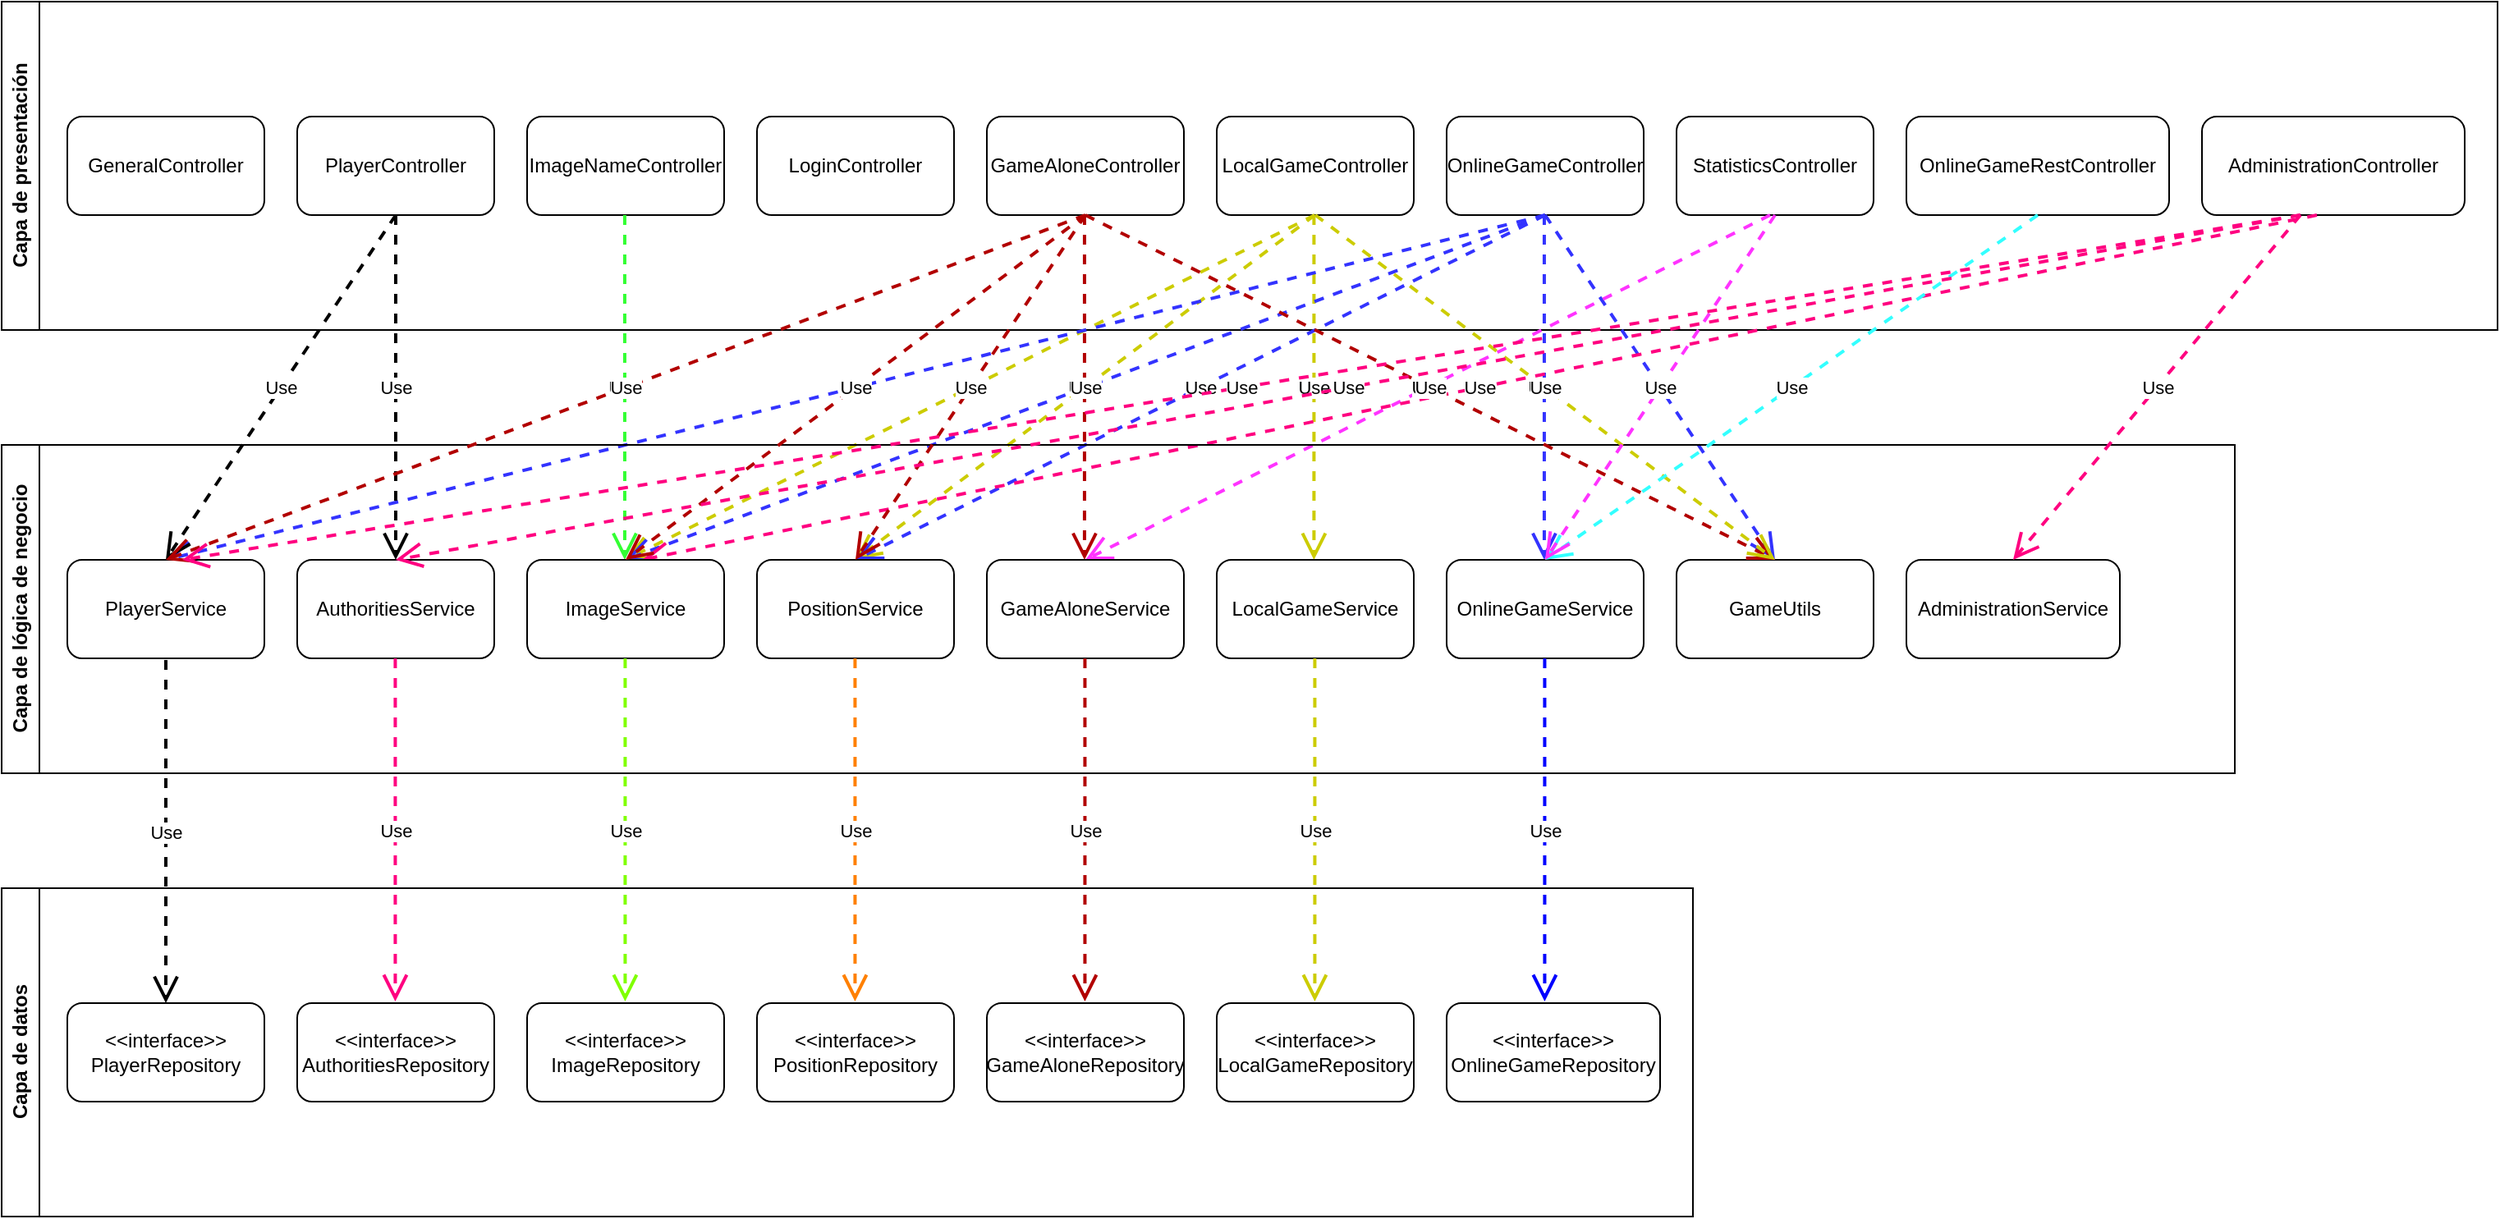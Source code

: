 <mxfile version="22.1.3" type="device">
  <diagram name="Page-1" id="RwcH2viSX8Trxh6hdTxV">
    <mxGraphModel dx="1706" dy="1123" grid="1" gridSize="10" guides="1" tooltips="1" connect="1" arrows="1" fold="1" page="1" pageScale="1" pageWidth="827" pageHeight="1169" math="0" shadow="0">
      <root>
        <mxCell id="0" />
        <mxCell id="1" parent="0" />
        <mxCell id="tiDOOTp6scsUZtJpaGUj-1" value="&lt;div&gt;Capa de presentación&lt;/div&gt;" style="swimlane;horizontal=0;whiteSpace=wrap;html=1;startSize=23;" parent="1" vertex="1">
          <mxGeometry x="50" y="30" width="1520" height="200" as="geometry" />
        </mxCell>
        <mxCell id="tiDOOTp6scsUZtJpaGUj-2" value="GeneralController" style="rounded=1;whiteSpace=wrap;html=1;" parent="tiDOOTp6scsUZtJpaGUj-1" vertex="1">
          <mxGeometry x="40" y="70" width="120" height="60" as="geometry" />
        </mxCell>
        <mxCell id="tiDOOTp6scsUZtJpaGUj-4" value="PlayerController" style="rounded=1;whiteSpace=wrap;html=1;" parent="tiDOOTp6scsUZtJpaGUj-1" vertex="1">
          <mxGeometry x="180" y="70" width="120" height="60" as="geometry" />
        </mxCell>
        <mxCell id="tiDOOTp6scsUZtJpaGUj-5" value="LoginController" style="rounded=1;whiteSpace=wrap;html=1;" parent="tiDOOTp6scsUZtJpaGUj-1" vertex="1">
          <mxGeometry x="460" y="70" width="120" height="60" as="geometry" />
        </mxCell>
        <mxCell id="tiDOOTp6scsUZtJpaGUj-6" value="GameAloneController" style="rounded=1;whiteSpace=wrap;html=1;" parent="tiDOOTp6scsUZtJpaGUj-1" vertex="1">
          <mxGeometry x="600" y="70" width="120" height="60" as="geometry" />
        </mxCell>
        <mxCell id="tiDOOTp6scsUZtJpaGUj-7" value="LocalGameController" style="rounded=1;whiteSpace=wrap;html=1;" parent="tiDOOTp6scsUZtJpaGUj-1" vertex="1">
          <mxGeometry x="740" y="70" width="120" height="60" as="geometry" />
        </mxCell>
        <mxCell id="tiDOOTp6scsUZtJpaGUj-8" value="OnlineGameController" style="rounded=1;whiteSpace=wrap;html=1;" parent="tiDOOTp6scsUZtJpaGUj-1" vertex="1">
          <mxGeometry x="880" y="70" width="120" height="60" as="geometry" />
        </mxCell>
        <mxCell id="tiDOOTp6scsUZtJpaGUj-18" value="StatisticsController" style="rounded=1;whiteSpace=wrap;html=1;" parent="tiDOOTp6scsUZtJpaGUj-1" vertex="1">
          <mxGeometry x="1020" y="70" width="120" height="60" as="geometry" />
        </mxCell>
        <mxCell id="tiDOOTp6scsUZtJpaGUj-29" value="OnlineGameRestController" style="rounded=1;whiteSpace=wrap;html=1;" parent="tiDOOTp6scsUZtJpaGUj-1" vertex="1">
          <mxGeometry x="1160" y="70" width="160" height="60" as="geometry" />
        </mxCell>
        <mxCell id="tiDOOTp6scsUZtJpaGUj-3" value="ImageNameController" style="rounded=1;whiteSpace=wrap;html=1;" parent="tiDOOTp6scsUZtJpaGUj-1" vertex="1">
          <mxGeometry x="320" y="70" width="120" height="60" as="geometry" />
        </mxCell>
        <mxCell id="tiDOOTp6scsUZtJpaGUj-51" value="Use" style="endArrow=open;endSize=12;dashed=1;html=1;rounded=0;exitX=0.5;exitY=1;exitDx=0;exitDy=0;entryX=0.5;entryY=0;entryDx=0;entryDy=0;strokeWidth=2;fillColor=#60a917;strokeColor=#33FF33;" parent="tiDOOTp6scsUZtJpaGUj-1" edge="1">
          <mxGeometry width="160" relative="1" as="geometry">
            <mxPoint x="379.47" y="130" as="sourcePoint" />
            <mxPoint x="379.47" y="340" as="targetPoint" />
          </mxGeometry>
        </mxCell>
        <mxCell id="tiDOOTp6scsUZtJpaGUj-52" value="Use" style="endArrow=open;endSize=12;dashed=1;html=1;rounded=0;exitX=0.5;exitY=1;exitDx=0;exitDy=0;entryX=0.5;entryY=0;entryDx=0;entryDy=0;strokeWidth=2;fillColor=#e51400;strokeColor=#B20000;" parent="tiDOOTp6scsUZtJpaGUj-1" edge="1">
          <mxGeometry width="160" relative="1" as="geometry">
            <mxPoint x="659.47" y="130" as="sourcePoint" />
            <mxPoint x="659.47" y="340" as="targetPoint" />
          </mxGeometry>
        </mxCell>
        <mxCell id="tiDOOTp6scsUZtJpaGUj-57" value="Use" style="endArrow=open;endSize=12;dashed=1;html=1;rounded=0;exitX=0.5;exitY=1;exitDx=0;exitDy=0;entryX=0.5;entryY=0;entryDx=0;entryDy=0;strokeWidth=2;strokeColor=#CCCC00;fillColor=#fff2cc;gradientColor=#ffd966;" parent="tiDOOTp6scsUZtJpaGUj-1" edge="1">
          <mxGeometry width="160" relative="1" as="geometry">
            <mxPoint x="799.21" y="130" as="sourcePoint" />
            <mxPoint x="799.21" y="340" as="targetPoint" />
          </mxGeometry>
        </mxCell>
        <mxCell id="tiDOOTp6scsUZtJpaGUj-58" value="Use" style="endArrow=open;endSize=12;dashed=1;html=1;rounded=0;entryX=0.5;entryY=0;entryDx=0;entryDy=0;strokeWidth=2;strokeColor=#CCCC00;fillColor=#fff2cc;gradientColor=#ffd966;" parent="tiDOOTp6scsUZtJpaGUj-1" edge="1">
          <mxGeometry width="160" relative="1" as="geometry">
            <mxPoint x="799.74" y="130" as="sourcePoint" />
            <mxPoint x="519.74" y="340" as="targetPoint" />
          </mxGeometry>
        </mxCell>
        <mxCell id="tiDOOTp6scsUZtJpaGUj-60" value="Use" style="endArrow=open;endSize=12;dashed=1;html=1;rounded=0;strokeWidth=2;fillColor=#fff2cc;strokeColor=#CCCC00;gradientColor=#ffd966;" parent="tiDOOTp6scsUZtJpaGUj-1" edge="1">
          <mxGeometry width="160" relative="1" as="geometry">
            <mxPoint x="799.74" y="130" as="sourcePoint" />
            <mxPoint x="380" y="340" as="targetPoint" />
          </mxGeometry>
        </mxCell>
        <mxCell id="tiDOOTp6scsUZtJpaGUj-62" value="Use" style="endArrow=open;endSize=12;dashed=1;html=1;rounded=0;exitX=0.5;exitY=1;exitDx=0;exitDy=0;entryX=0.5;entryY=0;entryDx=0;entryDy=0;strokeWidth=2;strokeColor=#3333FF;" parent="tiDOOTp6scsUZtJpaGUj-1" edge="1">
          <mxGeometry width="160" relative="1" as="geometry">
            <mxPoint x="939.47" y="130" as="sourcePoint" />
            <mxPoint x="939.47" y="340" as="targetPoint" />
          </mxGeometry>
        </mxCell>
        <mxCell id="tiDOOTp6scsUZtJpaGUj-63" value="Use" style="endArrow=open;endSize=12;dashed=1;html=1;rounded=0;entryX=0.5;entryY=0;entryDx=0;entryDy=0;strokeWidth=2;strokeColor=#3333FF;" parent="tiDOOTp6scsUZtJpaGUj-1" target="tiDOOTp6scsUZtJpaGUj-10" edge="1">
          <mxGeometry width="160" relative="1" as="geometry">
            <mxPoint x="940" y="130" as="sourcePoint" />
            <mxPoint x="660" y="340" as="targetPoint" />
          </mxGeometry>
        </mxCell>
        <mxCell id="tiDOOTp6scsUZtJpaGUj-64" value="Use" style="endArrow=open;endSize=12;dashed=1;html=1;rounded=0;strokeWidth=2;strokeColor=#3333FF;" parent="tiDOOTp6scsUZtJpaGUj-1" edge="1">
          <mxGeometry width="160" relative="1" as="geometry">
            <mxPoint x="940" y="130" as="sourcePoint" />
            <mxPoint x="380" y="340" as="targetPoint" />
          </mxGeometry>
        </mxCell>
        <mxCell id="tiDOOTp6scsUZtJpaGUj-65" value="Use" style="endArrow=open;endSize=12;dashed=1;html=1;rounded=0;strokeWidth=2;strokeColor=#3333FF;" parent="tiDOOTp6scsUZtJpaGUj-1" edge="1">
          <mxGeometry width="160" relative="1" as="geometry">
            <mxPoint x="940" y="130" as="sourcePoint" />
            <mxPoint x="520" y="340" as="targetPoint" />
          </mxGeometry>
        </mxCell>
        <mxCell id="tiDOOTp6scsUZtJpaGUj-66" value="Use" style="endArrow=open;endSize=12;dashed=1;html=1;rounded=0;strokeWidth=2;strokeColor=#3333FF;" parent="tiDOOTp6scsUZtJpaGUj-1" edge="1">
          <mxGeometry width="160" relative="1" as="geometry">
            <mxPoint x="940" y="130" as="sourcePoint" />
            <mxPoint x="1080" y="340" as="targetPoint" />
          </mxGeometry>
        </mxCell>
        <mxCell id="tiDOOTp6scsUZtJpaGUj-68" value="Use" style="endArrow=open;endSize=12;dashed=1;html=1;rounded=0;exitX=0.5;exitY=1;exitDx=0;exitDy=0;entryX=0.5;entryY=0;entryDx=0;entryDy=0;strokeWidth=2;strokeColor=#FF33FF;" parent="tiDOOTp6scsUZtJpaGUj-1" target="tiDOOTp6scsUZtJpaGUj-14" edge="1">
          <mxGeometry width="160" relative="1" as="geometry">
            <mxPoint x="1077" y="130" as="sourcePoint" />
            <mxPoint x="777" y="340" as="targetPoint" />
          </mxGeometry>
        </mxCell>
        <mxCell id="jzG2aHFafOdur39_kpqb-1" value="&lt;div&gt;AdministrationController&lt;/div&gt;" style="rounded=1;whiteSpace=wrap;html=1;" vertex="1" parent="tiDOOTp6scsUZtJpaGUj-1">
          <mxGeometry x="1340" y="70" width="160" height="60" as="geometry" />
        </mxCell>
        <mxCell id="jzG2aHFafOdur39_kpqb-3" value="Use" style="endArrow=open;endSize=12;dashed=1;html=1;rounded=0;exitX=0.5;exitY=1;exitDx=0;exitDy=0;strokeWidth=2;strokeColor=#FF0080;" edge="1" parent="tiDOOTp6scsUZtJpaGUj-1">
          <mxGeometry width="160" relative="1" as="geometry">
            <mxPoint x="1410" y="130" as="sourcePoint" />
            <mxPoint x="390" y="340" as="targetPoint" />
          </mxGeometry>
        </mxCell>
        <mxCell id="tiDOOTp6scsUZtJpaGUj-9" value="&lt;div&gt;Capa de lógica de negocio&lt;/div&gt;" style="swimlane;horizontal=0;whiteSpace=wrap;html=1;startSize=23;" parent="1" vertex="1">
          <mxGeometry x="50" y="300" width="1360" height="200" as="geometry" />
        </mxCell>
        <mxCell id="tiDOOTp6scsUZtJpaGUj-10" value="PlayerService" style="rounded=1;whiteSpace=wrap;html=1;" parent="tiDOOTp6scsUZtJpaGUj-9" vertex="1">
          <mxGeometry x="40" y="70" width="120" height="60" as="geometry" />
        </mxCell>
        <mxCell id="tiDOOTp6scsUZtJpaGUj-11" value="AuthoritiesService" style="rounded=1;whiteSpace=wrap;html=1;" parent="tiDOOTp6scsUZtJpaGUj-9" vertex="1">
          <mxGeometry x="180" y="70" width="120" height="60" as="geometry" />
        </mxCell>
        <mxCell id="tiDOOTp6scsUZtJpaGUj-12" value="ImageService" style="rounded=1;whiteSpace=wrap;html=1;" parent="tiDOOTp6scsUZtJpaGUj-9" vertex="1">
          <mxGeometry x="320" y="70" width="120" height="60" as="geometry" />
        </mxCell>
        <mxCell id="tiDOOTp6scsUZtJpaGUj-13" value="PositionService" style="rounded=1;whiteSpace=wrap;html=1;" parent="tiDOOTp6scsUZtJpaGUj-9" vertex="1">
          <mxGeometry x="460" y="70" width="120" height="60" as="geometry" />
        </mxCell>
        <mxCell id="tiDOOTp6scsUZtJpaGUj-14" value="GameAloneService" style="rounded=1;whiteSpace=wrap;html=1;" parent="tiDOOTp6scsUZtJpaGUj-9" vertex="1">
          <mxGeometry x="600" y="70" width="120" height="60" as="geometry" />
        </mxCell>
        <mxCell id="tiDOOTp6scsUZtJpaGUj-15" value="LocalGameService" style="rounded=1;whiteSpace=wrap;html=1;" parent="tiDOOTp6scsUZtJpaGUj-9" vertex="1">
          <mxGeometry x="740" y="70" width="120" height="60" as="geometry" />
        </mxCell>
        <mxCell id="tiDOOTp6scsUZtJpaGUj-16" value="OnlineGameService" style="rounded=1;whiteSpace=wrap;html=1;" parent="tiDOOTp6scsUZtJpaGUj-9" vertex="1">
          <mxGeometry x="880" y="70" width="120" height="60" as="geometry" />
        </mxCell>
        <mxCell id="tiDOOTp6scsUZtJpaGUj-17" value="GameUtils" style="rounded=1;whiteSpace=wrap;html=1;" parent="tiDOOTp6scsUZtJpaGUj-9" vertex="1">
          <mxGeometry x="1020" y="70" width="120" height="60" as="geometry" />
        </mxCell>
        <mxCell id="tiDOOTp6scsUZtJpaGUj-31" value="Use" style="endArrow=open;endSize=12;dashed=1;html=1;rounded=0;exitX=0.408;exitY=1.017;exitDx=0;exitDy=0;exitPerimeter=0;strokeWidth=2;strokeColor=#FF0080;" parent="tiDOOTp6scsUZtJpaGUj-9" edge="1">
          <mxGeometry width="160" relative="1" as="geometry">
            <mxPoint x="239.72" y="130" as="sourcePoint" />
            <mxPoint x="239.72" y="338.98" as="targetPoint" />
          </mxGeometry>
        </mxCell>
        <mxCell id="tiDOOTp6scsUZtJpaGUj-32" value="Use" style="endArrow=open;endSize=12;dashed=1;html=1;rounded=0;exitX=0.408;exitY=1.017;exitDx=0;exitDy=0;exitPerimeter=0;strokeWidth=2;strokeColor=#80FF00;" parent="tiDOOTp6scsUZtJpaGUj-9" edge="1">
          <mxGeometry width="160" relative="1" as="geometry">
            <mxPoint x="379.72" y="130" as="sourcePoint" />
            <mxPoint x="379.72" y="338.98" as="targetPoint" />
          </mxGeometry>
        </mxCell>
        <mxCell id="tiDOOTp6scsUZtJpaGUj-33" value="Use" style="endArrow=open;endSize=12;dashed=1;html=1;rounded=0;exitX=0.408;exitY=1.017;exitDx=0;exitDy=0;exitPerimeter=0;strokeWidth=2;strokeColor=#FF8000;" parent="tiDOOTp6scsUZtJpaGUj-9" edge="1">
          <mxGeometry width="160" relative="1" as="geometry">
            <mxPoint x="519.72" y="130" as="sourcePoint" />
            <mxPoint x="519.72" y="338.98" as="targetPoint" />
          </mxGeometry>
        </mxCell>
        <mxCell id="tiDOOTp6scsUZtJpaGUj-46" value="Use" style="endArrow=open;endSize=12;dashed=1;html=1;rounded=0;exitX=0.408;exitY=1.017;exitDx=0;exitDy=0;exitPerimeter=0;strokeWidth=2;fillColor=#e51400;strokeColor=#B20000;" parent="tiDOOTp6scsUZtJpaGUj-9" edge="1">
          <mxGeometry width="160" relative="1" as="geometry">
            <mxPoint x="659.72" y="130" as="sourcePoint" />
            <mxPoint x="659.72" y="338.98" as="targetPoint" />
          </mxGeometry>
        </mxCell>
        <mxCell id="tiDOOTp6scsUZtJpaGUj-47" value="Use" style="endArrow=open;endSize=12;dashed=1;html=1;rounded=0;exitX=0.408;exitY=1.017;exitDx=0;exitDy=0;exitPerimeter=0;strokeWidth=2;strokeColor=#CCCC00;" parent="tiDOOTp6scsUZtJpaGUj-9" edge="1">
          <mxGeometry width="160" relative="1" as="geometry">
            <mxPoint x="799.72" y="130" as="sourcePoint" />
            <mxPoint x="799.72" y="338.98" as="targetPoint" />
          </mxGeometry>
        </mxCell>
        <mxCell id="tiDOOTp6scsUZtJpaGUj-48" value="Use" style="endArrow=open;endSize=12;dashed=1;html=1;rounded=0;exitX=0.408;exitY=1.017;exitDx=0;exitDy=0;exitPerimeter=0;strokeWidth=2;strokeColor=#0000FF;" parent="tiDOOTp6scsUZtJpaGUj-9" edge="1">
          <mxGeometry width="160" relative="1" as="geometry">
            <mxPoint x="939.72" y="130" as="sourcePoint" />
            <mxPoint x="939.72" y="338.98" as="targetPoint" />
          </mxGeometry>
        </mxCell>
        <mxCell id="jzG2aHFafOdur39_kpqb-2" value="AdministrationService" style="rounded=1;whiteSpace=wrap;html=1;" vertex="1" parent="tiDOOTp6scsUZtJpaGUj-9">
          <mxGeometry x="1160" y="70" width="130" height="60" as="geometry" />
        </mxCell>
        <mxCell id="tiDOOTp6scsUZtJpaGUj-20" value="Capa de datos" style="swimlane;horizontal=0;whiteSpace=wrap;html=1;startSize=23;" parent="1" vertex="1">
          <mxGeometry x="50" y="570" width="1030" height="200" as="geometry" />
        </mxCell>
        <mxCell id="tiDOOTp6scsUZtJpaGUj-21" value="&lt;div&gt;&amp;lt;&amp;lt;interface&amp;gt;&amp;gt;&lt;/div&gt;&lt;div&gt;PlayerRepository&lt;/div&gt;" style="rounded=1;whiteSpace=wrap;html=1;" parent="tiDOOTp6scsUZtJpaGUj-20" vertex="1">
          <mxGeometry x="40" y="70" width="120" height="60" as="geometry" />
        </mxCell>
        <mxCell id="tiDOOTp6scsUZtJpaGUj-22" value="&lt;div&gt;&amp;lt;&amp;lt;interface&amp;gt;&amp;gt;&lt;/div&gt;&lt;div&gt;AuthoritiesRepository&lt;/div&gt;" style="rounded=1;whiteSpace=wrap;html=1;" parent="tiDOOTp6scsUZtJpaGUj-20" vertex="1">
          <mxGeometry x="180" y="70" width="120" height="60" as="geometry" />
        </mxCell>
        <mxCell id="tiDOOTp6scsUZtJpaGUj-23" value="&lt;div&gt;&amp;lt;&amp;lt;interface&amp;gt;&amp;gt;&lt;/div&gt;&lt;div&gt;ImageRepository&lt;/div&gt;" style="rounded=1;whiteSpace=wrap;html=1;" parent="tiDOOTp6scsUZtJpaGUj-20" vertex="1">
          <mxGeometry x="320" y="70" width="120" height="60" as="geometry" />
        </mxCell>
        <mxCell id="tiDOOTp6scsUZtJpaGUj-24" value="&amp;lt;&amp;lt;interface&amp;gt;&amp;gt; PositionRepository" style="rounded=1;whiteSpace=wrap;html=1;" parent="tiDOOTp6scsUZtJpaGUj-20" vertex="1">
          <mxGeometry x="460" y="70" width="120" height="60" as="geometry" />
        </mxCell>
        <mxCell id="tiDOOTp6scsUZtJpaGUj-25" value="&amp;lt;&amp;lt;interface&amp;gt;&amp;gt; GameAloneRepository" style="rounded=1;whiteSpace=wrap;html=1;" parent="tiDOOTp6scsUZtJpaGUj-20" vertex="1">
          <mxGeometry x="600" y="70" width="120" height="60" as="geometry" />
        </mxCell>
        <mxCell id="tiDOOTp6scsUZtJpaGUj-26" value="&amp;lt;&amp;lt;interface&amp;gt;&amp;gt; LocalGameRepository" style="rounded=1;whiteSpace=wrap;html=1;" parent="tiDOOTp6scsUZtJpaGUj-20" vertex="1">
          <mxGeometry x="740" y="70" width="120" height="60" as="geometry" />
        </mxCell>
        <mxCell id="tiDOOTp6scsUZtJpaGUj-27" value="&amp;lt;&amp;lt;interface&amp;gt;&amp;gt; OnlineGameRepository" style="rounded=1;whiteSpace=wrap;html=1;" parent="tiDOOTp6scsUZtJpaGUj-20" vertex="1">
          <mxGeometry x="880" y="70" width="130" height="60" as="geometry" />
        </mxCell>
        <mxCell id="tiDOOTp6scsUZtJpaGUj-30" value="Use" style="endArrow=open;endSize=12;dashed=1;html=1;rounded=0;exitX=0.408;exitY=1.017;exitDx=0;exitDy=0;exitPerimeter=0;strokeWidth=2;" parent="1" edge="1">
          <mxGeometry width="160" relative="1" as="geometry">
            <mxPoint x="150.0" y="431.02" as="sourcePoint" />
            <mxPoint x="150" y="640" as="targetPoint" />
          </mxGeometry>
        </mxCell>
        <mxCell id="tiDOOTp6scsUZtJpaGUj-49" value="Use" style="endArrow=open;endSize=12;dashed=1;html=1;rounded=0;exitX=0.5;exitY=1;exitDx=0;exitDy=0;entryX=0.5;entryY=0;entryDx=0;entryDy=0;strokeWidth=2;" parent="1" source="tiDOOTp6scsUZtJpaGUj-4" target="tiDOOTp6scsUZtJpaGUj-10" edge="1">
          <mxGeometry width="160" relative="1" as="geometry">
            <mxPoint x="429.47" y="160" as="sourcePoint" />
            <mxPoint x="429.47" y="368.98" as="targetPoint" />
          </mxGeometry>
        </mxCell>
        <mxCell id="tiDOOTp6scsUZtJpaGUj-50" value="Use" style="endArrow=open;endSize=12;dashed=1;html=1;rounded=0;exitX=0.5;exitY=1;exitDx=0;exitDy=0;entryX=0.5;entryY=0;entryDx=0;entryDy=0;strokeWidth=2;" parent="1" source="tiDOOTp6scsUZtJpaGUj-4" target="tiDOOTp6scsUZtJpaGUj-11" edge="1">
          <mxGeometry width="160" relative="1" as="geometry">
            <mxPoint x="429.47" y="160" as="sourcePoint" />
            <mxPoint x="429.47" y="368.98" as="targetPoint" />
          </mxGeometry>
        </mxCell>
        <mxCell id="tiDOOTp6scsUZtJpaGUj-53" value="Use" style="endArrow=open;endSize=12;dashed=1;html=1;rounded=0;entryX=0.5;entryY=0;entryDx=0;entryDy=0;strokeWidth=2;fillColor=#e51400;strokeColor=#B20000;" parent="1" target="tiDOOTp6scsUZtJpaGUj-12" edge="1">
          <mxGeometry width="160" relative="1" as="geometry">
            <mxPoint x="710" y="160" as="sourcePoint" />
            <mxPoint x="449.47" y="390" as="targetPoint" />
          </mxGeometry>
        </mxCell>
        <mxCell id="tiDOOTp6scsUZtJpaGUj-54" value="Use" style="endArrow=open;endSize=12;dashed=1;html=1;rounded=0;strokeWidth=2;fillColor=#e51400;strokeColor=#B20000;" parent="1" edge="1">
          <mxGeometry width="160" relative="1" as="geometry">
            <mxPoint x="710" y="160" as="sourcePoint" />
            <mxPoint x="150" y="370" as="targetPoint" />
          </mxGeometry>
        </mxCell>
        <mxCell id="tiDOOTp6scsUZtJpaGUj-55" value="Use" style="endArrow=open;endSize=12;dashed=1;html=1;rounded=0;entryX=0.5;entryY=0;entryDx=0;entryDy=0;strokeWidth=2;fillColor=#e51400;strokeColor=#B20000;" parent="1" target="tiDOOTp6scsUZtJpaGUj-13" edge="1">
          <mxGeometry width="160" relative="1" as="geometry">
            <mxPoint x="710" y="160" as="sourcePoint" />
            <mxPoint x="729.47" y="390" as="targetPoint" />
          </mxGeometry>
        </mxCell>
        <mxCell id="tiDOOTp6scsUZtJpaGUj-56" value="Use" style="endArrow=open;endSize=12;dashed=1;html=1;rounded=0;entryX=0.5;entryY=0;entryDx=0;entryDy=0;strokeWidth=2;fillColor=#e51400;strokeColor=#B20000;" parent="1" target="tiDOOTp6scsUZtJpaGUj-17" edge="1">
          <mxGeometry width="160" relative="1" as="geometry">
            <mxPoint x="710" y="160" as="sourcePoint" />
            <mxPoint x="719.47" y="380" as="targetPoint" />
          </mxGeometry>
        </mxCell>
        <mxCell id="tiDOOTp6scsUZtJpaGUj-61" value="Use" style="endArrow=open;endSize=12;dashed=1;html=1;rounded=0;strokeWidth=2;strokeColor=#CCCC00;fillColor=#fff2cc;gradientColor=#ffd966;" parent="1" edge="1">
          <mxGeometry width="160" relative="1" as="geometry">
            <mxPoint x="850" y="160" as="sourcePoint" />
            <mxPoint x="1130" y="370" as="targetPoint" />
          </mxGeometry>
        </mxCell>
        <mxCell id="tiDOOTp6scsUZtJpaGUj-67" value="Use" style="endArrow=open;endSize=12;dashed=1;html=1;rounded=0;exitX=0.5;exitY=1;exitDx=0;exitDy=0;strokeWidth=2;strokeColor=#33FFFF;" parent="1" source="tiDOOTp6scsUZtJpaGUj-29" edge="1">
          <mxGeometry width="160" relative="1" as="geometry">
            <mxPoint x="1000" y="170" as="sourcePoint" />
            <mxPoint x="990" y="370" as="targetPoint" />
          </mxGeometry>
        </mxCell>
        <mxCell id="tiDOOTp6scsUZtJpaGUj-69" value="Use" style="endArrow=open;endSize=12;dashed=1;html=1;rounded=0;strokeWidth=2;strokeColor=#FF33FF;" parent="1" edge="1">
          <mxGeometry width="160" relative="1" as="geometry">
            <mxPoint x="1130" y="160" as="sourcePoint" />
            <mxPoint x="990" y="370" as="targetPoint" />
          </mxGeometry>
        </mxCell>
        <mxCell id="jzG2aHFafOdur39_kpqb-4" value="Use" style="endArrow=open;endSize=12;dashed=1;html=1;rounded=0;strokeWidth=2;strokeColor=#FF0080;" edge="1" parent="1">
          <mxGeometry width="160" relative="1" as="geometry">
            <mxPoint x="1450" y="160" as="sourcePoint" />
            <mxPoint x="160" y="370" as="targetPoint" />
          </mxGeometry>
        </mxCell>
        <mxCell id="jzG2aHFafOdur39_kpqb-51" value="Use" style="endArrow=open;endSize=12;dashed=1;html=1;rounded=0;strokeWidth=2;strokeColor=#FF0080;entryX=0.5;entryY=0;entryDx=0;entryDy=0;" edge="1" parent="1" target="jzG2aHFafOdur39_kpqb-2">
          <mxGeometry width="160" relative="1" as="geometry">
            <mxPoint x="1450" y="160" as="sourcePoint" />
            <mxPoint x="170" y="380" as="targetPoint" />
          </mxGeometry>
        </mxCell>
        <mxCell id="jzG2aHFafOdur39_kpqb-52" value="Use" style="endArrow=open;endSize=12;dashed=1;html=1;rounded=0;strokeWidth=2;strokeColor=#FF0080;entryX=0.5;entryY=0;entryDx=0;entryDy=0;" edge="1" parent="1" target="tiDOOTp6scsUZtJpaGUj-11">
          <mxGeometry width="160" relative="1" as="geometry">
            <mxPoint x="1450" y="160" as="sourcePoint" />
            <mxPoint x="1285" y="380" as="targetPoint" />
          </mxGeometry>
        </mxCell>
      </root>
    </mxGraphModel>
  </diagram>
</mxfile>
